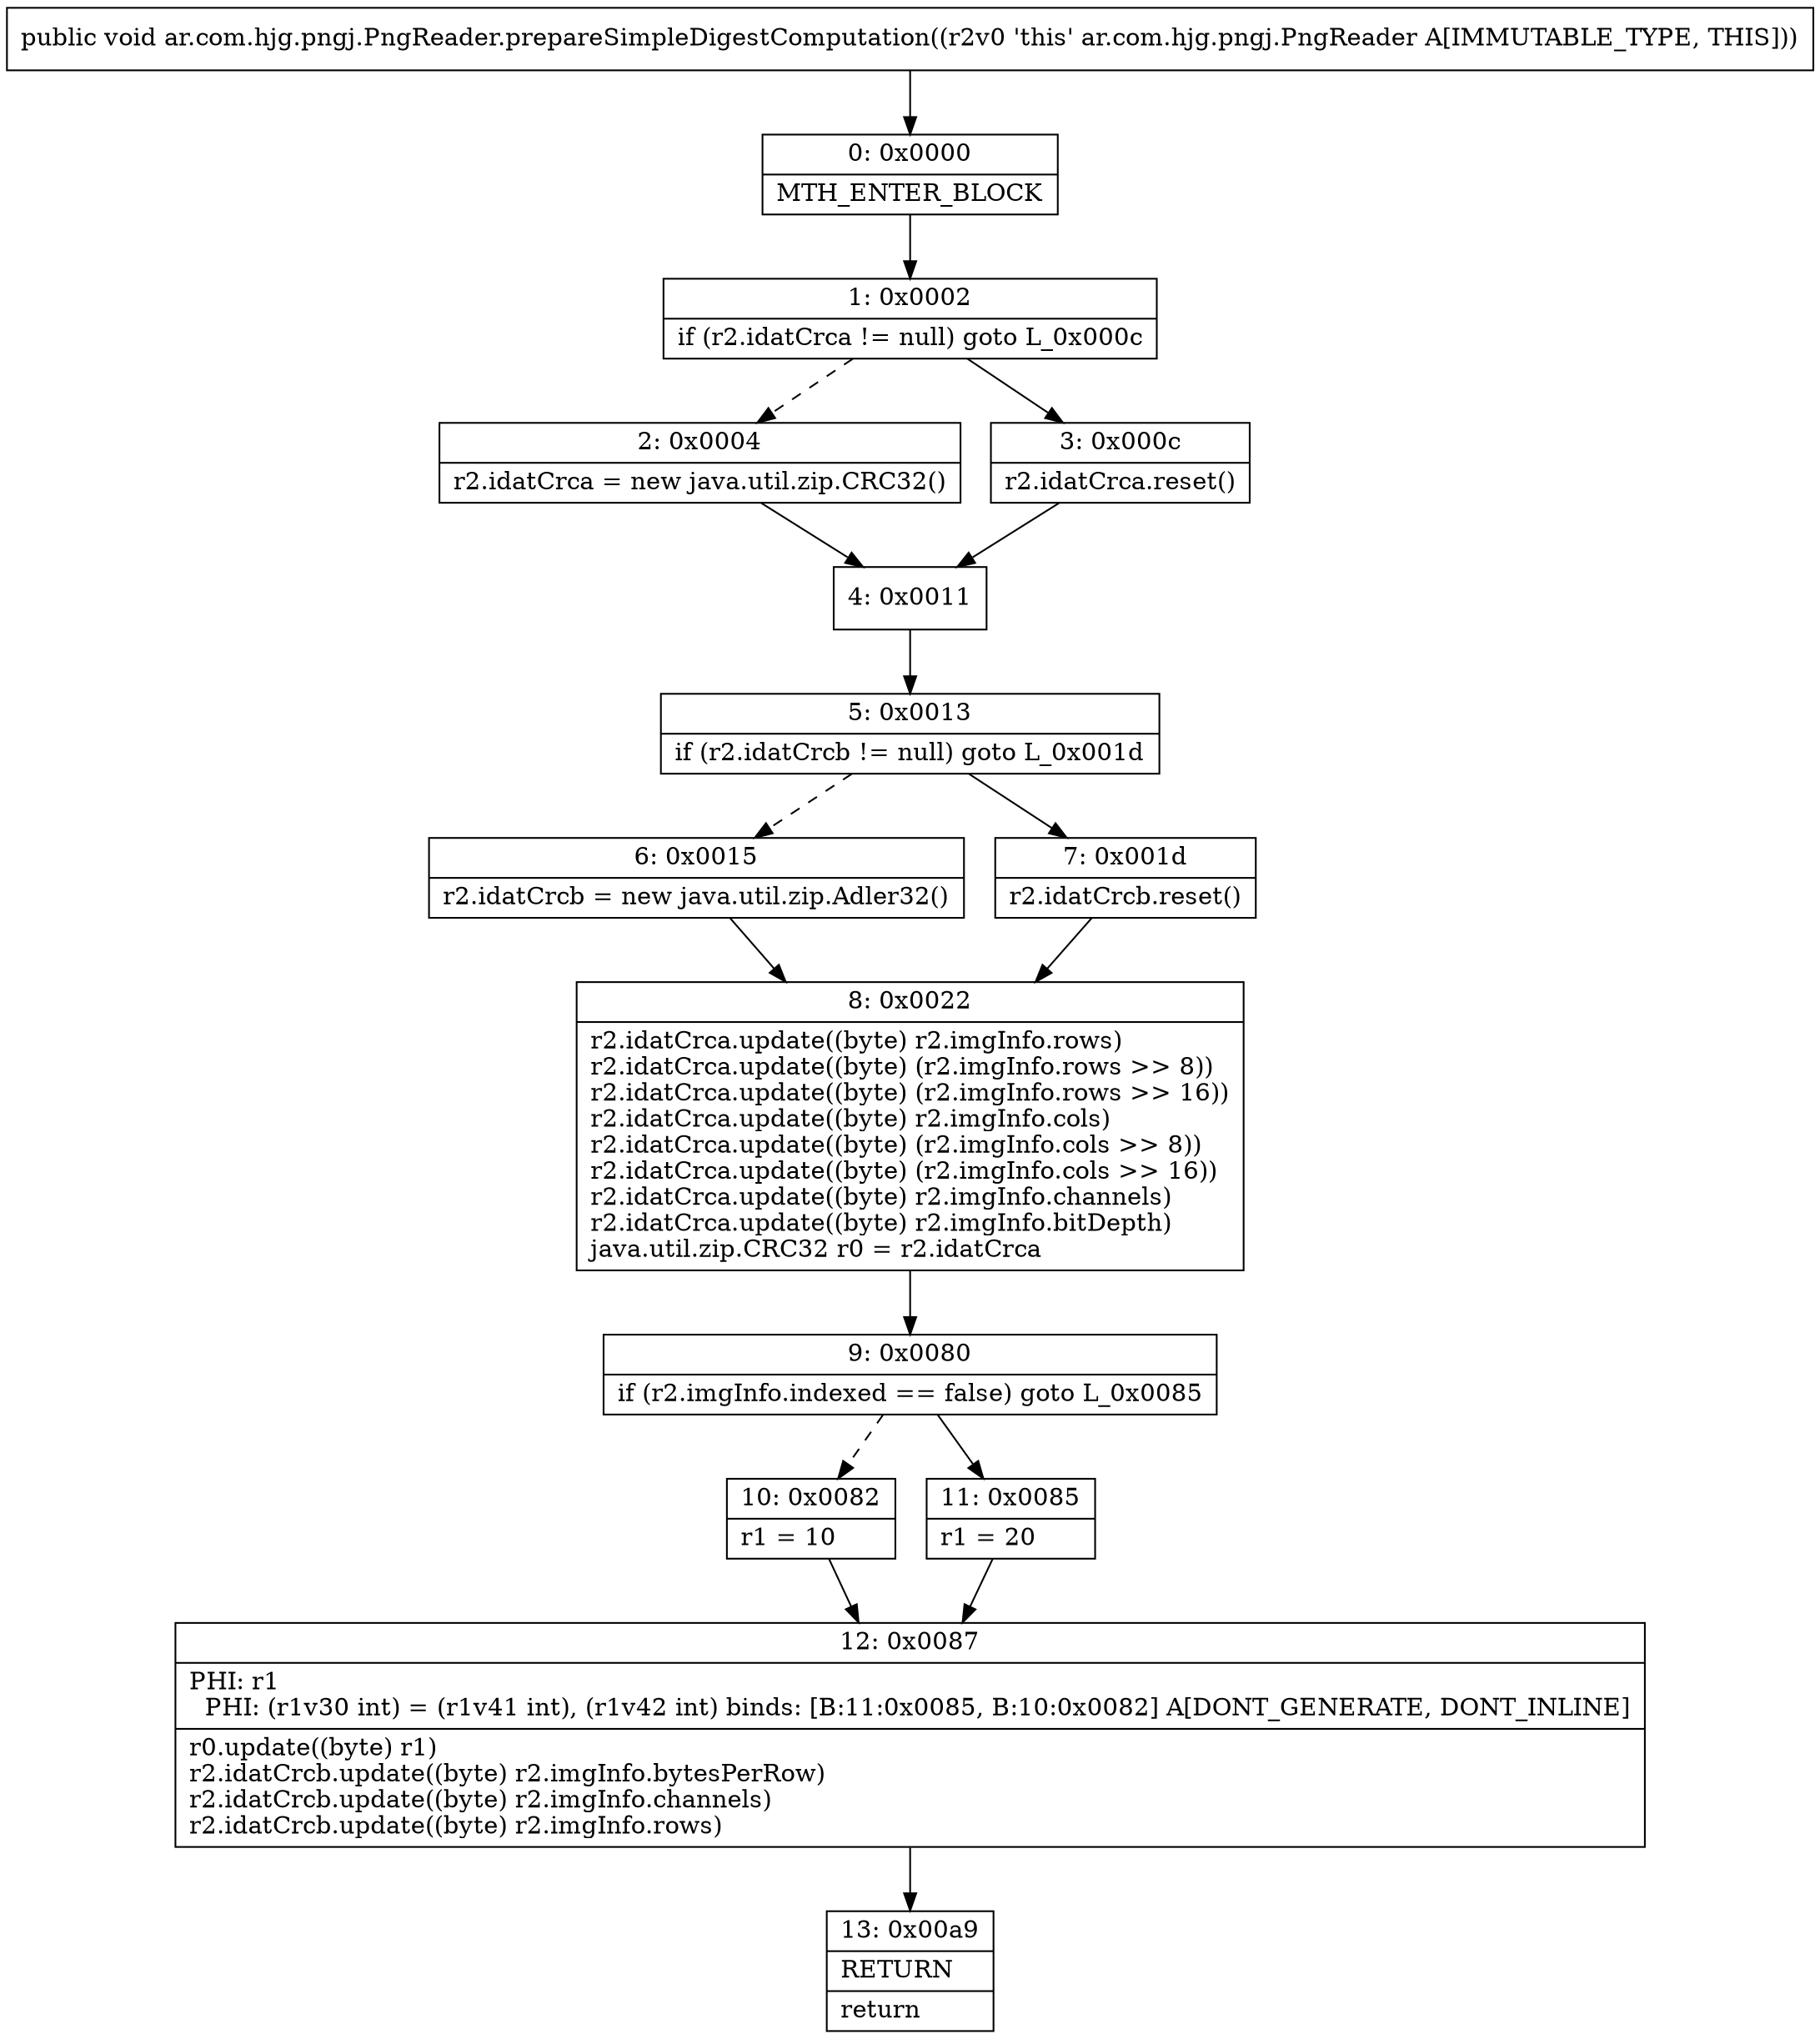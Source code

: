 digraph "CFG forar.com.hjg.pngj.PngReader.prepareSimpleDigestComputation()V" {
Node_0 [shape=record,label="{0\:\ 0x0000|MTH_ENTER_BLOCK\l}"];
Node_1 [shape=record,label="{1\:\ 0x0002|if (r2.idatCrca != null) goto L_0x000c\l}"];
Node_2 [shape=record,label="{2\:\ 0x0004|r2.idatCrca = new java.util.zip.CRC32()\l}"];
Node_3 [shape=record,label="{3\:\ 0x000c|r2.idatCrca.reset()\l}"];
Node_4 [shape=record,label="{4\:\ 0x0011}"];
Node_5 [shape=record,label="{5\:\ 0x0013|if (r2.idatCrcb != null) goto L_0x001d\l}"];
Node_6 [shape=record,label="{6\:\ 0x0015|r2.idatCrcb = new java.util.zip.Adler32()\l}"];
Node_7 [shape=record,label="{7\:\ 0x001d|r2.idatCrcb.reset()\l}"];
Node_8 [shape=record,label="{8\:\ 0x0022|r2.idatCrca.update((byte) r2.imgInfo.rows)\lr2.idatCrca.update((byte) (r2.imgInfo.rows \>\> 8))\lr2.idatCrca.update((byte) (r2.imgInfo.rows \>\> 16))\lr2.idatCrca.update((byte) r2.imgInfo.cols)\lr2.idatCrca.update((byte) (r2.imgInfo.cols \>\> 8))\lr2.idatCrca.update((byte) (r2.imgInfo.cols \>\> 16))\lr2.idatCrca.update((byte) r2.imgInfo.channels)\lr2.idatCrca.update((byte) r2.imgInfo.bitDepth)\ljava.util.zip.CRC32 r0 = r2.idatCrca\l}"];
Node_9 [shape=record,label="{9\:\ 0x0080|if (r2.imgInfo.indexed == false) goto L_0x0085\l}"];
Node_10 [shape=record,label="{10\:\ 0x0082|r1 = 10\l}"];
Node_11 [shape=record,label="{11\:\ 0x0085|r1 = 20\l}"];
Node_12 [shape=record,label="{12\:\ 0x0087|PHI: r1 \l  PHI: (r1v30 int) = (r1v41 int), (r1v42 int) binds: [B:11:0x0085, B:10:0x0082] A[DONT_GENERATE, DONT_INLINE]\l|r0.update((byte) r1)\lr2.idatCrcb.update((byte) r2.imgInfo.bytesPerRow)\lr2.idatCrcb.update((byte) r2.imgInfo.channels)\lr2.idatCrcb.update((byte) r2.imgInfo.rows)\l}"];
Node_13 [shape=record,label="{13\:\ 0x00a9|RETURN\l|return\l}"];
MethodNode[shape=record,label="{public void ar.com.hjg.pngj.PngReader.prepareSimpleDigestComputation((r2v0 'this' ar.com.hjg.pngj.PngReader A[IMMUTABLE_TYPE, THIS])) }"];
MethodNode -> Node_0;
Node_0 -> Node_1;
Node_1 -> Node_2[style=dashed];
Node_1 -> Node_3;
Node_2 -> Node_4;
Node_3 -> Node_4;
Node_4 -> Node_5;
Node_5 -> Node_6[style=dashed];
Node_5 -> Node_7;
Node_6 -> Node_8;
Node_7 -> Node_8;
Node_8 -> Node_9;
Node_9 -> Node_10[style=dashed];
Node_9 -> Node_11;
Node_10 -> Node_12;
Node_11 -> Node_12;
Node_12 -> Node_13;
}

